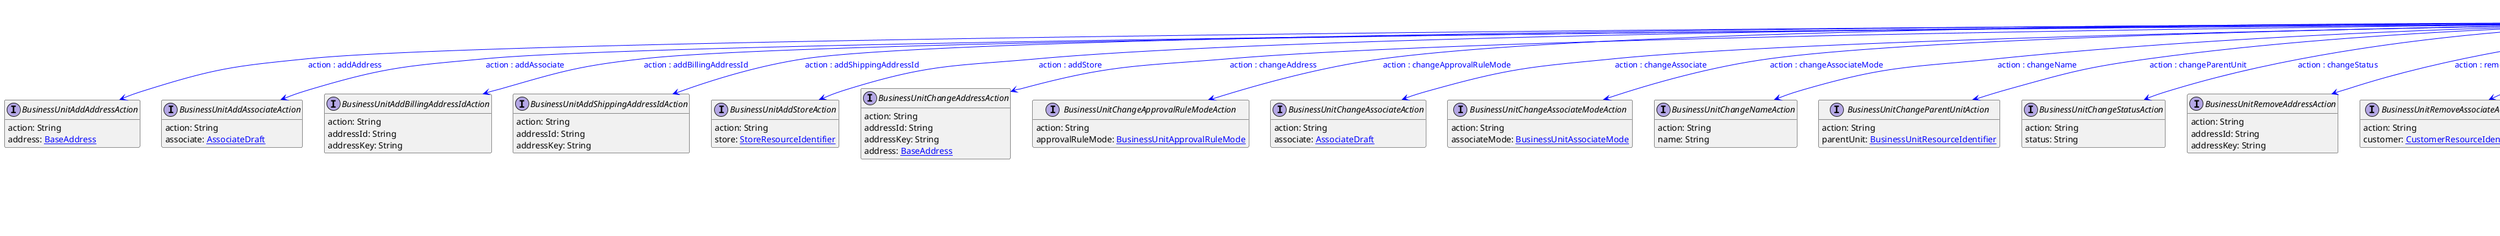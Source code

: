 @startuml

hide empty fields
hide empty methods
legend
|= |= line |
|<back:black>   </back>| inheritance |
|<back:green>   </back>| property reference |
|<back:blue>   </back>| discriminated class |
endlegend
interface BusinessUnitUpdateAction [[BusinessUnitUpdateAction.svg]]  {
    action: String
}


interface BusinessUnitAddAddressAction [[BusinessUnitAddAddressAction.svg]]  {
    action: String
    address: [[BaseAddress.svg BaseAddress]]
}
interface BusinessUnitAddAssociateAction [[BusinessUnitAddAssociateAction.svg]]  {
    action: String
    associate: [[AssociateDraft.svg AssociateDraft]]
}
interface BusinessUnitAddBillingAddressIdAction [[BusinessUnitAddBillingAddressIdAction.svg]]  {
    action: String
    addressId: String
    addressKey: String
}
interface BusinessUnitAddShippingAddressIdAction [[BusinessUnitAddShippingAddressIdAction.svg]]  {
    action: String
    addressId: String
    addressKey: String
}
interface BusinessUnitAddStoreAction [[BusinessUnitAddStoreAction.svg]]  {
    action: String
    store: [[StoreResourceIdentifier.svg StoreResourceIdentifier]]
}
interface BusinessUnitChangeAddressAction [[BusinessUnitChangeAddressAction.svg]]  {
    action: String
    addressId: String
    addressKey: String
    address: [[BaseAddress.svg BaseAddress]]
}
interface BusinessUnitChangeApprovalRuleModeAction [[BusinessUnitChangeApprovalRuleModeAction.svg]]  {
    action: String
    approvalRuleMode: [[BusinessUnitApprovalRuleMode.svg BusinessUnitApprovalRuleMode]]
}
interface BusinessUnitChangeAssociateAction [[BusinessUnitChangeAssociateAction.svg]]  {
    action: String
    associate: [[AssociateDraft.svg AssociateDraft]]
}
interface BusinessUnitChangeAssociateModeAction [[BusinessUnitChangeAssociateModeAction.svg]]  {
    action: String
    associateMode: [[BusinessUnitAssociateMode.svg BusinessUnitAssociateMode]]
}
interface BusinessUnitChangeNameAction [[BusinessUnitChangeNameAction.svg]]  {
    action: String
    name: String
}
interface BusinessUnitChangeParentUnitAction [[BusinessUnitChangeParentUnitAction.svg]]  {
    action: String
    parentUnit: [[BusinessUnitResourceIdentifier.svg BusinessUnitResourceIdentifier]]
}
interface BusinessUnitChangeStatusAction [[BusinessUnitChangeStatusAction.svg]]  {
    action: String
    status: String
}
interface BusinessUnitRemoveAddressAction [[BusinessUnitRemoveAddressAction.svg]]  {
    action: String
    addressId: String
    addressKey: String
}
interface BusinessUnitRemoveAssociateAction [[BusinessUnitRemoveAssociateAction.svg]]  {
    action: String
    customer: [[CustomerResourceIdentifier.svg CustomerResourceIdentifier]]
}
interface BusinessUnitRemoveBillingAddressIdAction [[BusinessUnitRemoveBillingAddressIdAction.svg]]  {
    action: String
    addressId: String
    addressKey: String
}
interface BusinessUnitRemoveShippingAddressIdAction [[BusinessUnitRemoveShippingAddressIdAction.svg]]  {
    action: String
    addressId: String
    addressKey: String
}
interface BusinessUnitRemoveStoreAction [[BusinessUnitRemoveStoreAction.svg]]  {
    action: String
    store: [[StoreResourceIdentifier.svg StoreResourceIdentifier]]
}
interface BusinessUnitSetAddressCustomFieldAction [[BusinessUnitSetAddressCustomFieldAction.svg]]  {
    action: String
    addressId: String
    name: String
    value: [[Object.svg Object]]
}
interface BusinessUnitSetAddressCustomTypeAction [[BusinessUnitSetAddressCustomTypeAction.svg]]  {
    action: String
    type: [[TypeResourceIdentifier.svg TypeResourceIdentifier]]
    fields: [[FieldContainer.svg FieldContainer]]
    addressId: String
}
interface BusinessUnitSetAssociatesAction [[BusinessUnitSetAssociatesAction.svg]]  {
    action: String
    associates: [[AssociateDraft.svg List<AssociateDraft>]]
}
interface BusinessUnitSetContactEmailAction [[BusinessUnitSetContactEmailAction.svg]]  {
    action: String
    contactEmail: String
}
interface BusinessUnitSetCustomFieldAction [[BusinessUnitSetCustomFieldAction.svg]]  {
    action: String
    name: String
    value: [[Object.svg Object]]
}
interface BusinessUnitSetCustomTypeAction [[BusinessUnitSetCustomTypeAction.svg]]  {
    action: String
    type: [[TypeResourceIdentifier.svg TypeResourceIdentifier]]
    fields: [[FieldContainer.svg FieldContainer]]
}
interface BusinessUnitSetDefaultBillingAddressAction [[BusinessUnitSetDefaultBillingAddressAction.svg]]  {
    action: String
    addressId: String
    addressKey: String
}
interface BusinessUnitSetDefaultShippingAddressAction [[BusinessUnitSetDefaultShippingAddressAction.svg]]  {
    action: String
    addressId: String
    addressKey: String
}
interface BusinessUnitSetStoreModeAction [[BusinessUnitSetStoreModeAction.svg]]  {
    action: String
    storeMode: [[BusinessUnitStoreMode.svg BusinessUnitStoreMode]]
    stores: [[StoreResourceIdentifier.svg List<StoreResourceIdentifier>]]
}
interface BusinessUnitSetStoresAction [[BusinessUnitSetStoresAction.svg]]  {
    action: String
    stores: [[StoreResourceIdentifier.svg List<StoreResourceIdentifier>]]
}
interface BusinessUnitSetUnitTypeAction [[BusinessUnitSetUnitTypeAction.svg]]  {
    action: String
    unitType: [[BusinessUnitType.svg BusinessUnitType]]
    parentUnit: [[BusinessUnitResourceIdentifier.svg BusinessUnitResourceIdentifier]]
}
interface BusinessUnitUpdate [[BusinessUnitUpdate.svg]]  {
    version: Long
    actions: [[BusinessUnitUpdateAction.svg List<BusinessUnitUpdateAction>]]
}
interface MyBusinessUnitUpdate [[MyBusinessUnitUpdate.svg]]  {
    version: Long
    actions: [[BusinessUnitUpdateAction.svg List<BusinessUnitUpdateAction>]]
}
BusinessUnitUpdateAction --> BusinessUnitAddAddressAction #blue;text:blue : "action : addAddress"
BusinessUnitUpdateAction --> BusinessUnitAddAssociateAction #blue;text:blue : "action : addAssociate"
BusinessUnitUpdateAction --> BusinessUnitAddBillingAddressIdAction #blue;text:blue : "action : addBillingAddressId"
BusinessUnitUpdateAction --> BusinessUnitAddShippingAddressIdAction #blue;text:blue : "action : addShippingAddressId"
BusinessUnitUpdateAction --> BusinessUnitAddStoreAction #blue;text:blue : "action : addStore"
BusinessUnitUpdateAction --> BusinessUnitChangeAddressAction #blue;text:blue : "action : changeAddress"
BusinessUnitUpdateAction --> BusinessUnitChangeApprovalRuleModeAction #blue;text:blue : "action : changeApprovalRuleMode"
BusinessUnitUpdateAction --> BusinessUnitChangeAssociateAction #blue;text:blue : "action : changeAssociate"
BusinessUnitUpdateAction --> BusinessUnitChangeAssociateModeAction #blue;text:blue : "action : changeAssociateMode"
BusinessUnitUpdateAction --> BusinessUnitChangeNameAction #blue;text:blue : "action : changeName"
BusinessUnitUpdateAction --> BusinessUnitChangeParentUnitAction #blue;text:blue : "action : changeParentUnit"
BusinessUnitUpdateAction --> BusinessUnitChangeStatusAction #blue;text:blue : "action : changeStatus"
BusinessUnitUpdateAction --> BusinessUnitRemoveAddressAction #blue;text:blue : "action : removeAddress"
BusinessUnitUpdateAction --> BusinessUnitRemoveAssociateAction #blue;text:blue : "action : removeAssociate"
BusinessUnitUpdateAction --> BusinessUnitRemoveBillingAddressIdAction #blue;text:blue : "action : removeBillingAddressId"
BusinessUnitUpdateAction --> BusinessUnitRemoveShippingAddressIdAction #blue;text:blue : "action : removeShippingAddressId"
BusinessUnitUpdateAction --> BusinessUnitRemoveStoreAction #blue;text:blue : "action : removeStore"
BusinessUnitUpdateAction --> BusinessUnitSetAddressCustomFieldAction #blue;text:blue : "action : setAddressCustomField"
BusinessUnitUpdateAction --> BusinessUnitSetAddressCustomTypeAction #blue;text:blue : "action : setAddressCustomType"
BusinessUnitUpdateAction --> BusinessUnitSetAssociatesAction #blue;text:blue : "action : setAssociates"
BusinessUnitUpdateAction --> BusinessUnitSetContactEmailAction #blue;text:blue : "action : setContactEmail"
BusinessUnitUpdateAction --> BusinessUnitSetCustomFieldAction #blue;text:blue : "action : setCustomField"
BusinessUnitUpdateAction --> BusinessUnitSetCustomTypeAction #blue;text:blue : "action : setCustomType"
BusinessUnitUpdateAction --> BusinessUnitSetDefaultBillingAddressAction #blue;text:blue : "action : setDefaultBillingAddress"
BusinessUnitUpdateAction --> BusinessUnitSetDefaultShippingAddressAction #blue;text:blue : "action : setDefaultShippingAddress"
BusinessUnitUpdateAction --> BusinessUnitSetStoreModeAction #blue;text:blue : "action : setStoreMode"
BusinessUnitUpdateAction --> BusinessUnitSetStoresAction #blue;text:blue : "action : setStores"
BusinessUnitUpdateAction --> BusinessUnitSetUnitTypeAction #blue;text:blue : "action : setUnitType"
BusinessUnitUpdateAction --> BusinessUnitUpdate #green;text:green : "actions"
BusinessUnitUpdateAction --> MyBusinessUnitUpdate #green;text:green : "actions"
@enduml
